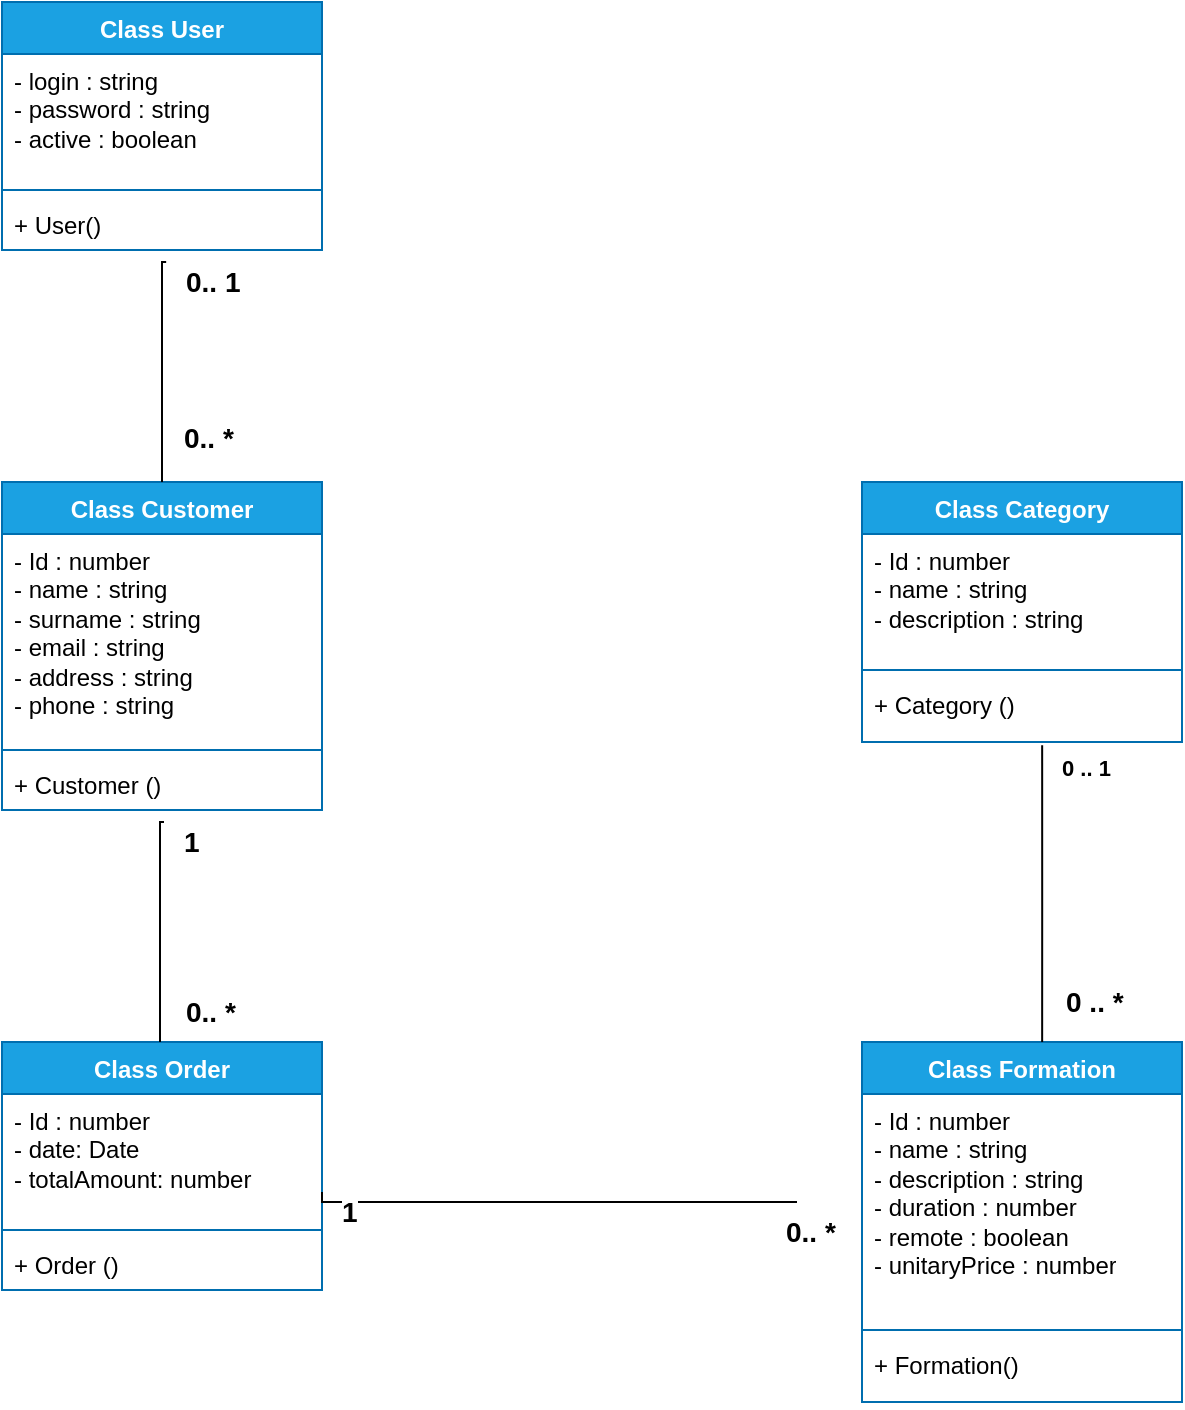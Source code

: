 <mxfile version="23.1.1" type="device">
  <diagram name="Page-1" id="ht8x5zMkZCG5KYTKWnBn">
    <mxGraphModel dx="1434" dy="754" grid="1" gridSize="10" guides="1" tooltips="1" connect="1" arrows="1" fold="1" page="1" pageScale="1" pageWidth="827" pageHeight="1169" math="0" shadow="0">
      <root>
        <mxCell id="0" />
        <mxCell id="1" parent="0" />
        <mxCell id="5JY1fL8VnBt2DN9yqQQH-1" value="Class User" style="swimlane;fontStyle=1;align=center;verticalAlign=top;childLayout=stackLayout;horizontal=1;startSize=26;horizontalStack=0;resizeParent=1;resizeParentMax=0;resizeLast=0;collapsible=1;marginBottom=0;whiteSpace=wrap;html=1;fillColor=#1ba1e2;strokeColor=#006EAF;fontColor=#ffffff;" parent="1" vertex="1">
          <mxGeometry x="120" y="40" width="160" height="124" as="geometry" />
        </mxCell>
        <mxCell id="5JY1fL8VnBt2DN9yqQQH-2" value="&lt;div&gt;- login : string&lt;/div&gt;&lt;div&gt;- password : string&lt;/div&gt;&lt;div&gt;- active : boolean&lt;/div&gt;&lt;div&gt;&lt;br&gt;&lt;/div&gt;" style="text;strokeColor=none;fillColor=none;align=left;verticalAlign=top;spacingLeft=4;spacingRight=4;overflow=hidden;rotatable=0;points=[[0,0.5],[1,0.5]];portConstraint=eastwest;whiteSpace=wrap;html=1;" parent="5JY1fL8VnBt2DN9yqQQH-1" vertex="1">
          <mxGeometry y="26" width="160" height="64" as="geometry" />
        </mxCell>
        <mxCell id="5JY1fL8VnBt2DN9yqQQH-3" value="" style="line;strokeWidth=1;fillColor=none;align=left;verticalAlign=middle;spacingTop=-1;spacingLeft=3;spacingRight=3;rotatable=0;labelPosition=right;points=[];portConstraint=eastwest;strokeColor=inherit;" parent="5JY1fL8VnBt2DN9yqQQH-1" vertex="1">
          <mxGeometry y="90" width="160" height="8" as="geometry" />
        </mxCell>
        <mxCell id="5JY1fL8VnBt2DN9yqQQH-4" value="+ User()" style="text;strokeColor=none;fillColor=none;align=left;verticalAlign=top;spacingLeft=4;spacingRight=4;overflow=hidden;rotatable=0;points=[[0,0.5],[1,0.5]];portConstraint=eastwest;whiteSpace=wrap;html=1;" parent="5JY1fL8VnBt2DN9yqQQH-1" vertex="1">
          <mxGeometry y="98" width="160" height="26" as="geometry" />
        </mxCell>
        <mxCell id="5JY1fL8VnBt2DN9yqQQH-5" value="Class Customer" style="swimlane;fontStyle=1;align=center;verticalAlign=top;childLayout=stackLayout;horizontal=1;startSize=26;horizontalStack=0;resizeParent=1;resizeParentMax=0;resizeLast=0;collapsible=1;marginBottom=0;whiteSpace=wrap;html=1;fillColor=#1ba1e2;fontColor=#ffffff;strokeColor=#006EAF;" parent="1" vertex="1">
          <mxGeometry x="120" y="280" width="160" height="164" as="geometry" />
        </mxCell>
        <mxCell id="5JY1fL8VnBt2DN9yqQQH-6" value="&lt;div&gt;- Id : number&lt;/div&gt;&lt;div&gt;- name : string&lt;/div&gt;&lt;div&gt;- surname : string&lt;/div&gt;&lt;div&gt;- email : string&lt;/div&gt;&lt;div&gt;- address : string&lt;/div&gt;&lt;div&gt;- phone : string&lt;br&gt;&lt;/div&gt;" style="text;strokeColor=none;fillColor=none;align=left;verticalAlign=top;spacingLeft=4;spacingRight=4;overflow=hidden;rotatable=0;points=[[0,0.5],[1,0.5]];portConstraint=eastwest;whiteSpace=wrap;html=1;" parent="5JY1fL8VnBt2DN9yqQQH-5" vertex="1">
          <mxGeometry y="26" width="160" height="104" as="geometry" />
        </mxCell>
        <mxCell id="5JY1fL8VnBt2DN9yqQQH-7" value="" style="line;strokeWidth=1;fillColor=none;align=left;verticalAlign=middle;spacingTop=-1;spacingLeft=3;spacingRight=3;rotatable=0;labelPosition=right;points=[];portConstraint=eastwest;strokeColor=inherit;" parent="5JY1fL8VnBt2DN9yqQQH-5" vertex="1">
          <mxGeometry y="130" width="160" height="8" as="geometry" />
        </mxCell>
        <mxCell id="5JY1fL8VnBt2DN9yqQQH-8" value="+ Customer ()" style="text;strokeColor=none;fillColor=none;align=left;verticalAlign=top;spacingLeft=4;spacingRight=4;overflow=hidden;rotatable=0;points=[[0,0.5],[1,0.5]];portConstraint=eastwest;whiteSpace=wrap;html=1;" parent="5JY1fL8VnBt2DN9yqQQH-5" vertex="1">
          <mxGeometry y="138" width="160" height="26" as="geometry" />
        </mxCell>
        <mxCell id="5JY1fL8VnBt2DN9yqQQH-19" value="" style="endArrow=none;endFill=0;html=1;edgeStyle=orthogonalEdgeStyle;align=left;verticalAlign=top;rounded=0;entryX=0.5;entryY=0;entryDx=0;entryDy=0;exitX=0.513;exitY=1.231;exitDx=0;exitDy=0;exitPerimeter=0;" parent="1" source="5JY1fL8VnBt2DN9yqQQH-4" target="5JY1fL8VnBt2DN9yqQQH-5" edge="1">
          <mxGeometry x="-1" relative="1" as="geometry">
            <mxPoint x="130" y="200" as="sourcePoint" />
            <mxPoint x="290" y="200" as="targetPoint" />
            <Array as="points">
              <mxPoint x="200" y="170" />
            </Array>
          </mxGeometry>
        </mxCell>
        <mxCell id="5JY1fL8VnBt2DN9yqQQH-20" value="&lt;font style=&quot;font-size: 14px;&quot;&gt;&lt;b&gt;&lt;font style=&quot;font-size: 14px;&quot;&gt;0.. 1&lt;/font&gt;&lt;/b&gt;&lt;/font&gt;" style="edgeLabel;resizable=0;html=1;align=left;verticalAlign=bottom;" parent="5JY1fL8VnBt2DN9yqQQH-19" connectable="0" vertex="1">
          <mxGeometry x="-1" relative="1" as="geometry">
            <mxPoint x="8" y="20" as="offset" />
          </mxGeometry>
        </mxCell>
        <mxCell id="5JY1fL8VnBt2DN9yqQQH-25" value="&lt;b style=&quot;font-size: 14px;&quot;&gt;0.. *&lt;br&gt;&lt;/b&gt;" style="edgeLabel;resizable=0;html=1;align=left;verticalAlign=bottom;" parent="1" connectable="0" vertex="1">
          <mxGeometry x="220.08" y="200.006" as="geometry">
            <mxPoint x="-11" y="68" as="offset" />
          </mxGeometry>
        </mxCell>
        <mxCell id="5JY1fL8VnBt2DN9yqQQH-26" value="Class Order" style="swimlane;fontStyle=1;align=center;verticalAlign=top;childLayout=stackLayout;horizontal=1;startSize=26;horizontalStack=0;resizeParent=1;resizeParentMax=0;resizeLast=0;collapsible=1;marginBottom=0;whiteSpace=wrap;html=1;fillColor=#1ba1e2;fontColor=#ffffff;strokeColor=#006EAF;" parent="1" vertex="1">
          <mxGeometry x="120" y="560" width="160" height="124" as="geometry" />
        </mxCell>
        <mxCell id="5JY1fL8VnBt2DN9yqQQH-27" value="&lt;div&gt;- Id : number&lt;/div&gt;&lt;div&gt;- date: Date&lt;/div&gt;&lt;div&gt;- totalAmount: number&lt;/div&gt;&lt;div&gt;&lt;br&gt;&lt;/div&gt;&lt;div&gt;&lt;br&gt;&lt;/div&gt;&lt;div&gt;&lt;br&gt;&lt;/div&gt;" style="text;strokeColor=none;fillColor=none;align=left;verticalAlign=top;spacingLeft=4;spacingRight=4;overflow=hidden;rotatable=0;points=[[0,0.5],[1,0.5]];portConstraint=eastwest;whiteSpace=wrap;html=1;" parent="5JY1fL8VnBt2DN9yqQQH-26" vertex="1">
          <mxGeometry y="26" width="160" height="64" as="geometry" />
        </mxCell>
        <mxCell id="5JY1fL8VnBt2DN9yqQQH-28" value="" style="line;strokeWidth=1;fillColor=none;align=left;verticalAlign=middle;spacingTop=-1;spacingLeft=3;spacingRight=3;rotatable=0;labelPosition=right;points=[];portConstraint=eastwest;strokeColor=inherit;" parent="5JY1fL8VnBt2DN9yqQQH-26" vertex="1">
          <mxGeometry y="90" width="160" height="8" as="geometry" />
        </mxCell>
        <mxCell id="5JY1fL8VnBt2DN9yqQQH-29" value="+ Order ()" style="text;strokeColor=none;fillColor=none;align=left;verticalAlign=top;spacingLeft=4;spacingRight=4;overflow=hidden;rotatable=0;points=[[0,0.5],[1,0.5]];portConstraint=eastwest;whiteSpace=wrap;html=1;" parent="5JY1fL8VnBt2DN9yqQQH-26" vertex="1">
          <mxGeometry y="98" width="160" height="26" as="geometry" />
        </mxCell>
        <mxCell id="5JY1fL8VnBt2DN9yqQQH-30" value="" style="endArrow=none;endFill=0;html=1;edgeStyle=orthogonalEdgeStyle;align=left;verticalAlign=top;rounded=0;entryX=0.5;entryY=0;entryDx=0;entryDy=0;exitX=0.513;exitY=1.231;exitDx=0;exitDy=0;exitPerimeter=0;" parent="1" edge="1">
          <mxGeometry x="-1" relative="1" as="geometry">
            <mxPoint x="201" y="450" as="sourcePoint" />
            <mxPoint x="199" y="560" as="targetPoint" />
            <Array as="points">
              <mxPoint x="199" y="450" />
            </Array>
          </mxGeometry>
        </mxCell>
        <mxCell id="5JY1fL8VnBt2DN9yqQQH-31" value="&lt;font style=&quot;font-size: 14px;&quot;&gt;&lt;b&gt;&lt;font style=&quot;font-size: 14px;&quot;&gt;1&lt;/font&gt;&lt;/b&gt;&lt;/font&gt;" style="edgeLabel;resizable=0;html=1;align=left;verticalAlign=bottom;" parent="5JY1fL8VnBt2DN9yqQQH-30" connectable="0" vertex="1">
          <mxGeometry x="-1" relative="1" as="geometry">
            <mxPoint x="8" y="20" as="offset" />
          </mxGeometry>
        </mxCell>
        <mxCell id="5JY1fL8VnBt2DN9yqQQH-32" value="&lt;b style=&quot;font-size: 14px;&quot;&gt;0.. *&lt;br&gt;&lt;/b&gt;" style="text;whiteSpace=wrap;html=1;" parent="1" vertex="1">
          <mxGeometry x="210" y="530" width="60" height="40" as="geometry" />
        </mxCell>
        <mxCell id="5JY1fL8VnBt2DN9yqQQH-33" value="Class Formation" style="swimlane;fontStyle=1;align=center;verticalAlign=top;childLayout=stackLayout;horizontal=1;startSize=26;horizontalStack=0;resizeParent=1;resizeParentMax=0;resizeLast=0;collapsible=1;marginBottom=0;whiteSpace=wrap;html=1;fillColor=#1ba1e2;fontColor=#ffffff;strokeColor=#006EAF;" parent="1" vertex="1">
          <mxGeometry x="550" y="560" width="160" height="180" as="geometry" />
        </mxCell>
        <mxCell id="5JY1fL8VnBt2DN9yqQQH-34" value="&lt;div&gt;- Id : number&lt;/div&gt;&lt;div&gt;- name : string&lt;/div&gt;&lt;div&gt;- description : string&lt;/div&gt;&lt;div&gt;- duration : number&lt;/div&gt;&lt;div&gt;- remote : boolean&lt;br&gt;&lt;/div&gt;&lt;div&gt;- unitaryPrice : number&lt;br&gt;&lt;/div&gt;&lt;div&gt;&lt;br&gt;&lt;/div&gt;&lt;div&gt;&lt;br&gt;&lt;/div&gt;&lt;div&gt;&lt;br&gt;&lt;/div&gt;" style="text;strokeColor=none;fillColor=none;align=left;verticalAlign=top;spacingLeft=4;spacingRight=4;overflow=hidden;rotatable=0;points=[[0,0.5],[1,0.5]];portConstraint=eastwest;whiteSpace=wrap;html=1;" parent="5JY1fL8VnBt2DN9yqQQH-33" vertex="1">
          <mxGeometry y="26" width="160" height="114" as="geometry" />
        </mxCell>
        <mxCell id="5JY1fL8VnBt2DN9yqQQH-35" value="" style="line;strokeWidth=1;fillColor=none;align=left;verticalAlign=middle;spacingTop=-1;spacingLeft=3;spacingRight=3;rotatable=0;labelPosition=right;points=[];portConstraint=eastwest;strokeColor=inherit;" parent="5JY1fL8VnBt2DN9yqQQH-33" vertex="1">
          <mxGeometry y="140" width="160" height="8" as="geometry" />
        </mxCell>
        <mxCell id="5JY1fL8VnBt2DN9yqQQH-36" value="+ Formation()" style="text;strokeColor=none;fillColor=none;align=left;verticalAlign=top;spacingLeft=4;spacingRight=4;overflow=hidden;rotatable=0;points=[[0,0.5],[1,0.5]];portConstraint=eastwest;whiteSpace=wrap;html=1;" parent="5JY1fL8VnBt2DN9yqQQH-33" vertex="1">
          <mxGeometry y="148" width="160" height="32" as="geometry" />
        </mxCell>
        <mxCell id="5JY1fL8VnBt2DN9yqQQH-37" value="Class Category" style="swimlane;fontStyle=1;align=center;verticalAlign=top;childLayout=stackLayout;horizontal=1;startSize=26;horizontalStack=0;resizeParent=1;resizeParentMax=0;resizeLast=0;collapsible=1;marginBottom=0;whiteSpace=wrap;html=1;fillColor=#1ba1e2;fontColor=#ffffff;strokeColor=#006EAF;" parent="1" vertex="1">
          <mxGeometry x="550" y="280" width="160" height="130" as="geometry" />
        </mxCell>
        <mxCell id="5JY1fL8VnBt2DN9yqQQH-38" value="&lt;div&gt;- Id : number&lt;/div&gt;&lt;div&gt;- name : string&lt;/div&gt;&lt;div&gt;- description : string&lt;/div&gt;&lt;div&gt;&lt;br&gt;&lt;/div&gt;&lt;div&gt;&lt;br&gt;&lt;/div&gt;&lt;div&gt;&lt;br&gt;&lt;/div&gt;&lt;div&gt;&lt;br&gt;&lt;/div&gt;" style="text;strokeColor=none;fillColor=none;align=left;verticalAlign=top;spacingLeft=4;spacingRight=4;overflow=hidden;rotatable=0;points=[[0,0.5],[1,0.5]];portConstraint=eastwest;whiteSpace=wrap;html=1;" parent="5JY1fL8VnBt2DN9yqQQH-37" vertex="1">
          <mxGeometry y="26" width="160" height="64" as="geometry" />
        </mxCell>
        <mxCell id="5JY1fL8VnBt2DN9yqQQH-39" value="" style="line;strokeWidth=1;fillColor=none;align=left;verticalAlign=middle;spacingTop=-1;spacingLeft=3;spacingRight=3;rotatable=0;labelPosition=right;points=[];portConstraint=eastwest;strokeColor=inherit;" parent="5JY1fL8VnBt2DN9yqQQH-37" vertex="1">
          <mxGeometry y="90" width="160" height="8" as="geometry" />
        </mxCell>
        <mxCell id="5JY1fL8VnBt2DN9yqQQH-40" value="+ Category ()" style="text;strokeColor=none;fillColor=none;align=left;verticalAlign=top;spacingLeft=4;spacingRight=4;overflow=hidden;rotatable=0;points=[[0,0.5],[1,0.5]];portConstraint=eastwest;whiteSpace=wrap;html=1;" parent="5JY1fL8VnBt2DN9yqQQH-37" vertex="1">
          <mxGeometry y="98" width="160" height="32" as="geometry" />
        </mxCell>
        <mxCell id="5JY1fL8VnBt2DN9yqQQH-41" value="" style="endArrow=none;endFill=0;html=1;edgeStyle=orthogonalEdgeStyle;align=left;verticalAlign=top;rounded=0;exitX=1;exitY=0.766;exitDx=0;exitDy=0;exitPerimeter=0;entryX=0.25;entryY=0;entryDx=0;entryDy=0;" parent="1" source="5JY1fL8VnBt2DN9yqQQH-27" target="5JY1fL8VnBt2DN9yqQQH-43" edge="1">
          <mxGeometry x="-1" relative="1" as="geometry">
            <mxPoint x="382" y="585" as="sourcePoint" />
            <mxPoint x="540" y="640" as="targetPoint" />
            <Array as="points">
              <mxPoint x="280" y="640" />
            </Array>
          </mxGeometry>
        </mxCell>
        <mxCell id="5JY1fL8VnBt2DN9yqQQH-42" value="&lt;font style=&quot;font-size: 14px;&quot;&gt;&lt;b&gt;&lt;font style=&quot;font-size: 14px;&quot;&gt;1&lt;/font&gt;&lt;/b&gt;&lt;/font&gt;" style="edgeLabel;resizable=0;html=1;align=left;verticalAlign=bottom;" parent="5JY1fL8VnBt2DN9yqQQH-41" connectable="0" vertex="1">
          <mxGeometry x="-1" relative="1" as="geometry">
            <mxPoint x="8" y="20" as="offset" />
          </mxGeometry>
        </mxCell>
        <mxCell id="5JY1fL8VnBt2DN9yqQQH-43" value="&lt;b style=&quot;font-size: 14px;&quot;&gt;0.. *&lt;br&gt;&lt;/b&gt;" style="text;whiteSpace=wrap;html=1;" parent="1" vertex="1">
          <mxGeometry x="510" y="640" width="30" height="20" as="geometry" />
        </mxCell>
        <mxCell id="5JY1fL8VnBt2DN9yqQQH-45" value="" style="endArrow=none;endFill=0;html=1;edgeStyle=orthogonalEdgeStyle;align=left;verticalAlign=top;rounded=0;exitX=0.563;exitY=1.05;exitDx=0;exitDy=0;exitPerimeter=0;entryX=0.563;entryY=0;entryDx=0;entryDy=0;entryPerimeter=0;strokeWidth=1;" parent="1" source="5JY1fL8VnBt2DN9yqQQH-40" target="5JY1fL8VnBt2DN9yqQQH-33" edge="1">
          <mxGeometry x="-1" relative="1" as="geometry">
            <mxPoint x="414" y="490" as="sourcePoint" />
            <mxPoint x="684" y="495" as="targetPoint" />
            <Array as="points">
              <mxPoint x="640" y="490" />
              <mxPoint x="640" y="490" />
            </Array>
          </mxGeometry>
        </mxCell>
        <mxCell id="5JY1fL8VnBt2DN9yqQQH-46" value="&lt;b&gt;0 .. 1&lt;br&gt;&lt;/b&gt;" style="edgeLabel;resizable=0;html=1;align=left;verticalAlign=bottom;" parent="5JY1fL8VnBt2DN9yqQQH-45" connectable="0" vertex="1">
          <mxGeometry x="-1" relative="1" as="geometry">
            <mxPoint x="8" y="20" as="offset" />
          </mxGeometry>
        </mxCell>
        <mxCell id="5JY1fL8VnBt2DN9yqQQH-47" value="&lt;font style=&quot;font-size: 14px;&quot;&gt;&lt;b&gt;0 .. *&lt;br&gt;&lt;/b&gt;&lt;/font&gt;" style="edgeLabel;resizable=0;html=1;align=left;verticalAlign=bottom;" parent="1" connectable="0" vertex="1">
          <mxGeometry x="650.0" y="550" as="geometry" />
        </mxCell>
      </root>
    </mxGraphModel>
  </diagram>
</mxfile>
